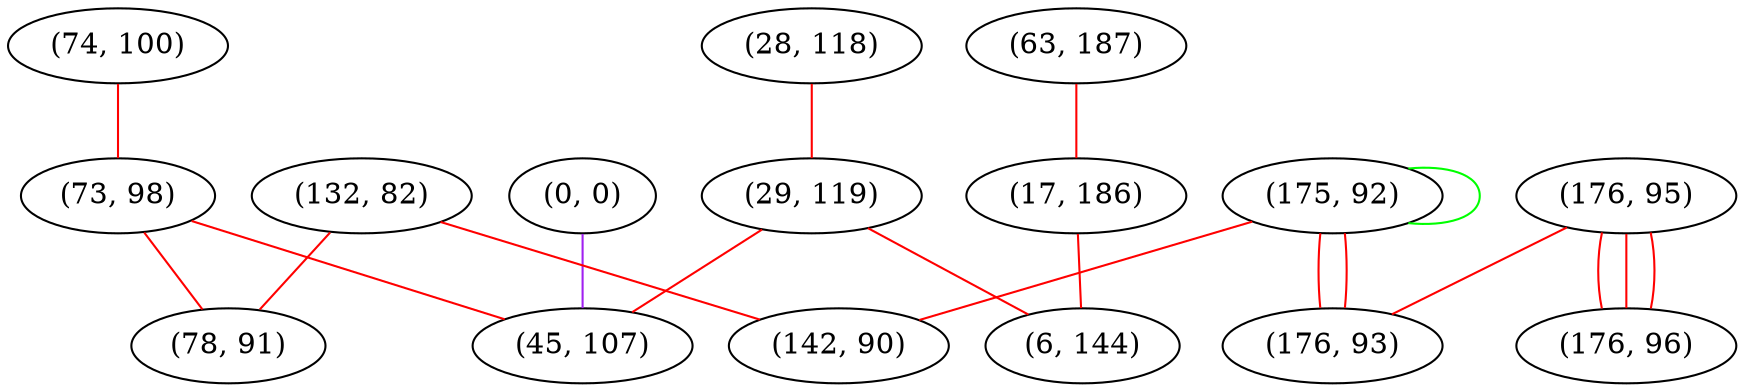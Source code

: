 graph "" {
"(175, 92)";
"(0, 0)";
"(74, 100)";
"(176, 95)";
"(73, 98)";
"(132, 82)";
"(142, 90)";
"(176, 93)";
"(28, 118)";
"(176, 96)";
"(78, 91)";
"(63, 187)";
"(29, 119)";
"(17, 186)";
"(6, 144)";
"(45, 107)";
"(175, 92)" -- "(175, 92)"  [color=green, key=0, weight=2];
"(175, 92)" -- "(142, 90)"  [color=red, key=0, weight=1];
"(175, 92)" -- "(176, 93)"  [color=red, key=0, weight=1];
"(175, 92)" -- "(176, 93)"  [color=red, key=1, weight=1];
"(0, 0)" -- "(45, 107)"  [color=purple, key=0, weight=4];
"(74, 100)" -- "(73, 98)"  [color=red, key=0, weight=1];
"(176, 95)" -- "(176, 96)"  [color=red, key=0, weight=1];
"(176, 95)" -- "(176, 96)"  [color=red, key=1, weight=1];
"(176, 95)" -- "(176, 96)"  [color=red, key=2, weight=1];
"(176, 95)" -- "(176, 93)"  [color=red, key=0, weight=1];
"(73, 98)" -- "(78, 91)"  [color=red, key=0, weight=1];
"(73, 98)" -- "(45, 107)"  [color=red, key=0, weight=1];
"(132, 82)" -- "(78, 91)"  [color=red, key=0, weight=1];
"(132, 82)" -- "(142, 90)"  [color=red, key=0, weight=1];
"(28, 118)" -- "(29, 119)"  [color=red, key=0, weight=1];
"(63, 187)" -- "(17, 186)"  [color=red, key=0, weight=1];
"(29, 119)" -- "(45, 107)"  [color=red, key=0, weight=1];
"(29, 119)" -- "(6, 144)"  [color=red, key=0, weight=1];
"(17, 186)" -- "(6, 144)"  [color=red, key=0, weight=1];
}
